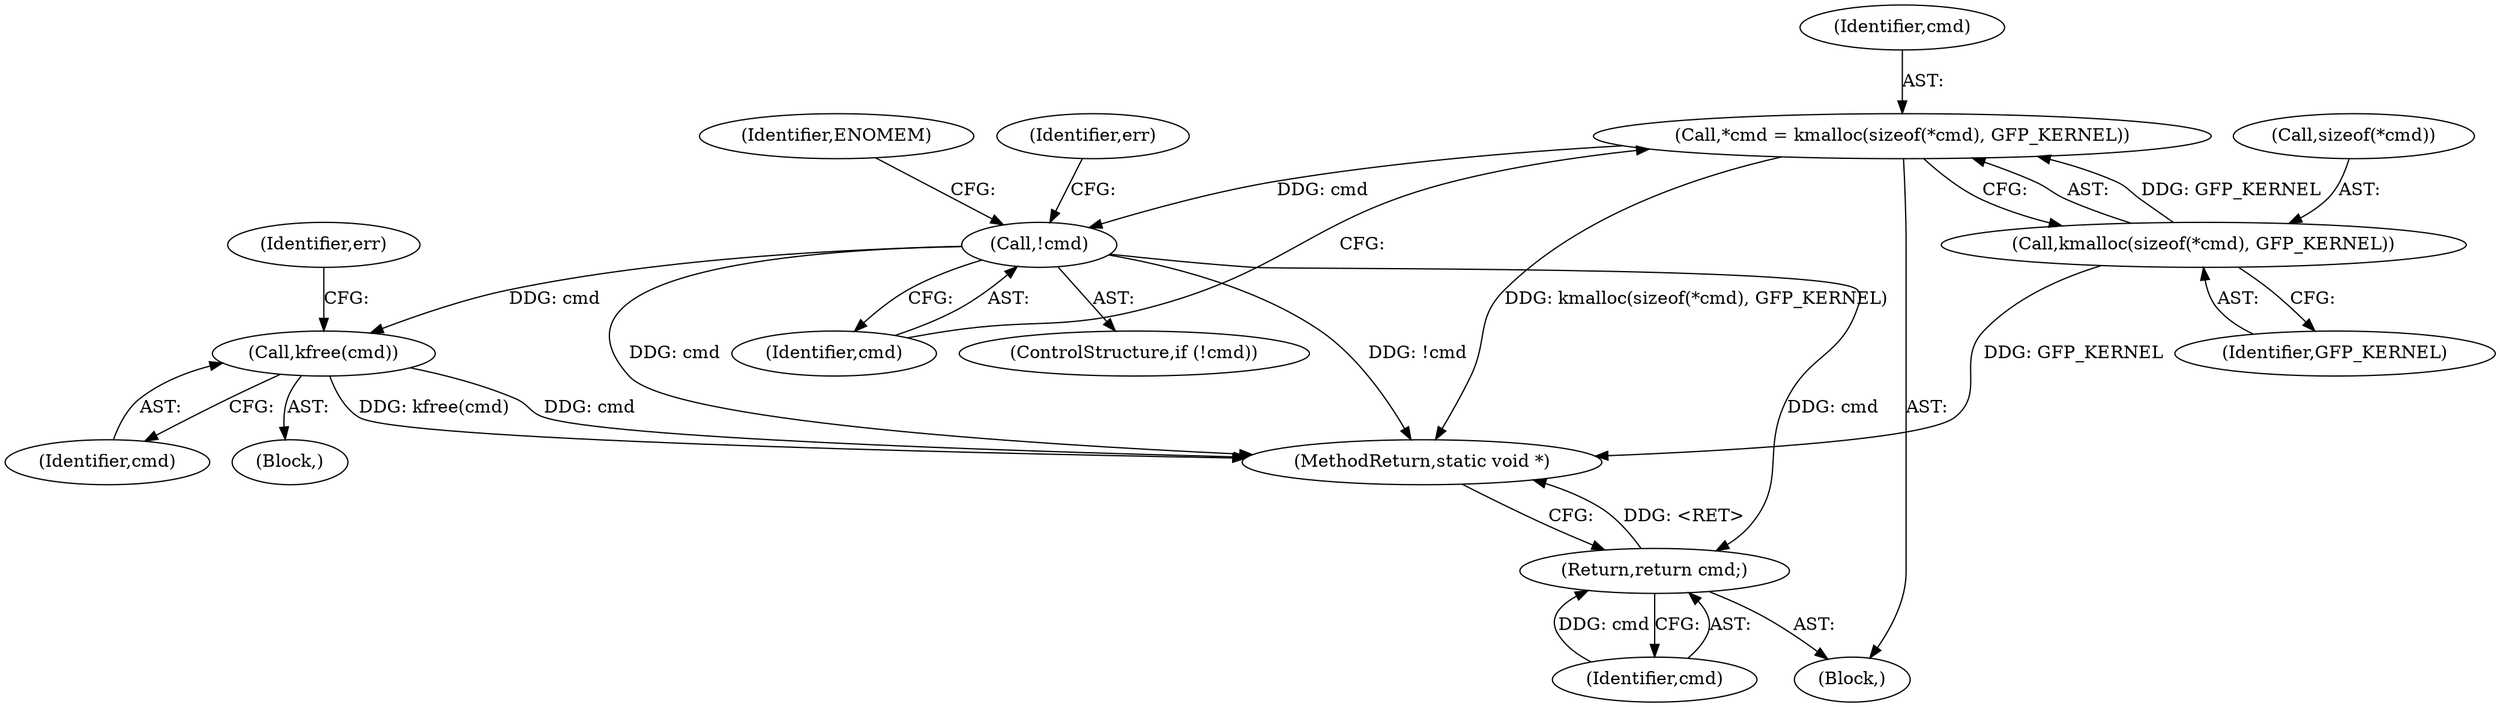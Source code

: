 digraph "0_linux_af6fc858a35b90e89ea7a7ee58e66628c55c776b@API" {
"1000106" [label="(Call,*cmd = kmalloc(sizeof(*cmd), GFP_KERNEL))"];
"1000108" [label="(Call,kmalloc(sizeof(*cmd), GFP_KERNEL))"];
"1000115" [label="(Call,!cmd)"];
"1000133" [label="(Call,kfree(cmd))"];
"1000138" [label="(Return,return cmd;)"];
"1000132" [label="(Block,)"];
"1000134" [label="(Identifier,cmd)"];
"1000109" [label="(Call,sizeof(*cmd))"];
"1000115" [label="(Call,!cmd)"];
"1000108" [label="(Call,kmalloc(sizeof(*cmd), GFP_KERNEL))"];
"1000104" [label="(Block,)"];
"1000137" [label="(Identifier,err)"];
"1000122" [label="(Identifier,err)"];
"1000140" [label="(MethodReturn,static void *)"];
"1000106" [label="(Call,*cmd = kmalloc(sizeof(*cmd), GFP_KERNEL))"];
"1000120" [label="(Identifier,ENOMEM)"];
"1000133" [label="(Call,kfree(cmd))"];
"1000138" [label="(Return,return cmd;)"];
"1000139" [label="(Identifier,cmd)"];
"1000112" [label="(Identifier,GFP_KERNEL)"];
"1000116" [label="(Identifier,cmd)"];
"1000114" [label="(ControlStructure,if (!cmd))"];
"1000107" [label="(Identifier,cmd)"];
"1000106" -> "1000104"  [label="AST: "];
"1000106" -> "1000108"  [label="CFG: "];
"1000107" -> "1000106"  [label="AST: "];
"1000108" -> "1000106"  [label="AST: "];
"1000116" -> "1000106"  [label="CFG: "];
"1000106" -> "1000140"  [label="DDG: kmalloc(sizeof(*cmd), GFP_KERNEL)"];
"1000108" -> "1000106"  [label="DDG: GFP_KERNEL"];
"1000106" -> "1000115"  [label="DDG: cmd"];
"1000108" -> "1000112"  [label="CFG: "];
"1000109" -> "1000108"  [label="AST: "];
"1000112" -> "1000108"  [label="AST: "];
"1000108" -> "1000140"  [label="DDG: GFP_KERNEL"];
"1000115" -> "1000114"  [label="AST: "];
"1000115" -> "1000116"  [label="CFG: "];
"1000116" -> "1000115"  [label="AST: "];
"1000120" -> "1000115"  [label="CFG: "];
"1000122" -> "1000115"  [label="CFG: "];
"1000115" -> "1000140"  [label="DDG: cmd"];
"1000115" -> "1000140"  [label="DDG: !cmd"];
"1000115" -> "1000133"  [label="DDG: cmd"];
"1000115" -> "1000138"  [label="DDG: cmd"];
"1000133" -> "1000132"  [label="AST: "];
"1000133" -> "1000134"  [label="CFG: "];
"1000134" -> "1000133"  [label="AST: "];
"1000137" -> "1000133"  [label="CFG: "];
"1000133" -> "1000140"  [label="DDG: cmd"];
"1000133" -> "1000140"  [label="DDG: kfree(cmd)"];
"1000138" -> "1000104"  [label="AST: "];
"1000138" -> "1000139"  [label="CFG: "];
"1000139" -> "1000138"  [label="AST: "];
"1000140" -> "1000138"  [label="CFG: "];
"1000138" -> "1000140"  [label="DDG: <RET>"];
"1000139" -> "1000138"  [label="DDG: cmd"];
}

